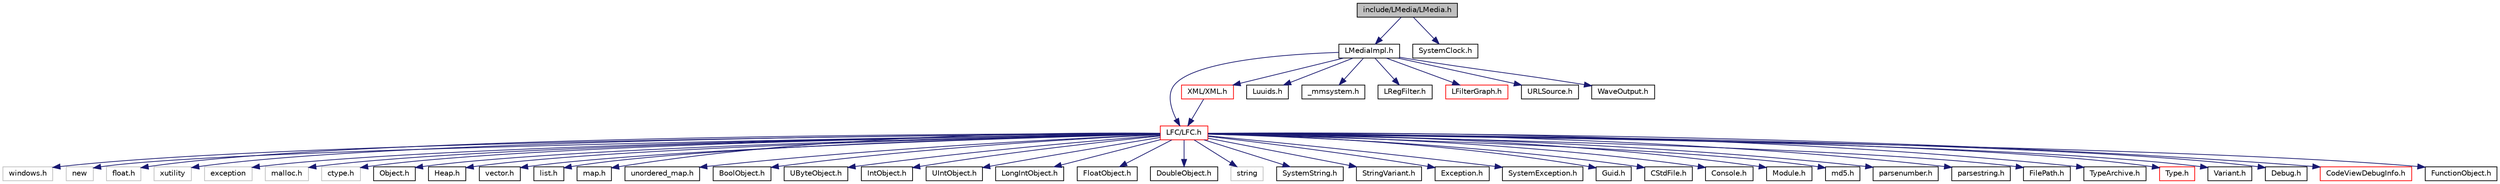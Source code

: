 digraph G
{
  edge [fontname="Helvetica",fontsize="10",labelfontname="Helvetica",labelfontsize="10"];
  node [fontname="Helvetica",fontsize="10",shape=record];
  Node1 [label="include/LMedia/LMedia.h",height=0.2,width=0.4,color="black", fillcolor="grey75", style="filled" fontcolor="black"];
  Node1 -> Node2 [color="midnightblue",fontsize="10",style="solid",fontname="Helvetica"];
  Node2 [label="LMediaImpl.h",height=0.2,width=0.4,color="black", fillcolor="white", style="filled",URL="$_l_media_impl_8h.html"];
  Node2 -> Node3 [color="midnightblue",fontsize="10",style="solid",fontname="Helvetica"];
  Node3 [label="LFC/LFC.h",height=0.2,width=0.4,color="red", fillcolor="white", style="filled",URL="$_l_f_c_8h.html"];
  Node3 -> Node4 [color="midnightblue",fontsize="10",style="solid",fontname="Helvetica"];
  Node4 [label="windows.h",height=0.2,width=0.4,color="grey75", fillcolor="white", style="filled"];
  Node3 -> Node5 [color="midnightblue",fontsize="10",style="solid",fontname="Helvetica"];
  Node5 [label="new",height=0.2,width=0.4,color="grey75", fillcolor="white", style="filled"];
  Node3 -> Node6 [color="midnightblue",fontsize="10",style="solid",fontname="Helvetica"];
  Node6 [label="float.h",height=0.2,width=0.4,color="grey75", fillcolor="white", style="filled"];
  Node3 -> Node7 [color="midnightblue",fontsize="10",style="solid",fontname="Helvetica"];
  Node7 [label="xutility",height=0.2,width=0.4,color="grey75", fillcolor="white", style="filled"];
  Node3 -> Node8 [color="midnightblue",fontsize="10",style="solid",fontname="Helvetica"];
  Node8 [label="exception",height=0.2,width=0.4,color="grey75", fillcolor="white", style="filled"];
  Node3 -> Node9 [color="midnightblue",fontsize="10",style="solid",fontname="Helvetica"];
  Node9 [label="malloc.h",height=0.2,width=0.4,color="grey75", fillcolor="white", style="filled"];
  Node3 -> Node10 [color="midnightblue",fontsize="10",style="solid",fontname="Helvetica"];
  Node10 [label="ctype.h",height=0.2,width=0.4,color="grey75", fillcolor="white", style="filled"];
  Node3 -> Node11 [color="midnightblue",fontsize="10",style="solid",fontname="Helvetica"];
  Node11 [label="Object.h",height=0.2,width=0.4,color="black", fillcolor="white", style="filled",URL="$_object_8h.html"];
  Node3 -> Node12 [color="midnightblue",fontsize="10",style="solid",fontname="Helvetica"];
  Node12 [label="Heap.h",height=0.2,width=0.4,color="black", fillcolor="white", style="filled",URL="$_heap_8h.html"];
  Node3 -> Node13 [color="midnightblue",fontsize="10",style="solid",fontname="Helvetica"];
  Node13 [label="vector.h",height=0.2,width=0.4,color="black", fillcolor="white", style="filled",URL="$vector_8h.html"];
  Node3 -> Node14 [color="midnightblue",fontsize="10",style="solid",fontname="Helvetica"];
  Node14 [label="list.h",height=0.2,width=0.4,color="black", fillcolor="white", style="filled",URL="$list_8h.html"];
  Node3 -> Node15 [color="midnightblue",fontsize="10",style="solid",fontname="Helvetica"];
  Node15 [label="map.h",height=0.2,width=0.4,color="black", fillcolor="white", style="filled",URL="$map_8h.html"];
  Node3 -> Node16 [color="midnightblue",fontsize="10",style="solid",fontname="Helvetica"];
  Node16 [label="unordered_map.h",height=0.2,width=0.4,color="black", fillcolor="white", style="filled",URL="$unordered__map_8h.html"];
  Node3 -> Node17 [color="midnightblue",fontsize="10",style="solid",fontname="Helvetica"];
  Node17 [label="BoolObject.h",height=0.2,width=0.4,color="black", fillcolor="white", style="filled",URL="$_bool_object_8h.html"];
  Node3 -> Node18 [color="midnightblue",fontsize="10",style="solid",fontname="Helvetica"];
  Node18 [label="UByteObject.h",height=0.2,width=0.4,color="black", fillcolor="white", style="filled",URL="$_u_byte_object_8h.html"];
  Node3 -> Node19 [color="midnightblue",fontsize="10",style="solid",fontname="Helvetica"];
  Node19 [label="IntObject.h",height=0.2,width=0.4,color="black", fillcolor="white", style="filled",URL="$_int_object_8h.html"];
  Node3 -> Node20 [color="midnightblue",fontsize="10",style="solid",fontname="Helvetica"];
  Node20 [label="UIntObject.h",height=0.2,width=0.4,color="black", fillcolor="white", style="filled",URL="$_u_int_object_8h.html"];
  Node3 -> Node21 [color="midnightblue",fontsize="10",style="solid",fontname="Helvetica"];
  Node21 [label="LongIntObject.h",height=0.2,width=0.4,color="black", fillcolor="white", style="filled",URL="$_long_int_object_8h.html"];
  Node3 -> Node22 [color="midnightblue",fontsize="10",style="solid",fontname="Helvetica"];
  Node22 [label="FloatObject.h",height=0.2,width=0.4,color="black", fillcolor="white", style="filled",URL="$_float_object_8h.html"];
  Node3 -> Node23 [color="midnightblue",fontsize="10",style="solid",fontname="Helvetica"];
  Node23 [label="DoubleObject.h",height=0.2,width=0.4,color="black", fillcolor="white", style="filled",URL="$_double_object_8h.html"];
  Node3 -> Node24 [color="midnightblue",fontsize="10",style="solid",fontname="Helvetica"];
  Node24 [label="string",height=0.2,width=0.4,color="grey75", fillcolor="white", style="filled"];
  Node3 -> Node25 [color="midnightblue",fontsize="10",style="solid",fontname="Helvetica"];
  Node25 [label="SystemString.h",height=0.2,width=0.4,color="black", fillcolor="white", style="filled",URL="$_system_string_8h.html"];
  Node3 -> Node26 [color="midnightblue",fontsize="10",style="solid",fontname="Helvetica"];
  Node26 [label="StringVariant.h",height=0.2,width=0.4,color="black", fillcolor="white", style="filled",URL="$_string_variant_8h.html"];
  Node3 -> Node27 [color="midnightblue",fontsize="10",style="solid",fontname="Helvetica"];
  Node27 [label="Exception.h",height=0.2,width=0.4,color="black", fillcolor="white", style="filled",URL="$_exception_8h.html"];
  Node3 -> Node28 [color="midnightblue",fontsize="10",style="solid",fontname="Helvetica"];
  Node28 [label="SystemException.h",height=0.2,width=0.4,color="black", fillcolor="white", style="filled",URL="$_system_exception_8h.html"];
  Node3 -> Node29 [color="midnightblue",fontsize="10",style="solid",fontname="Helvetica"];
  Node29 [label="Guid.h",height=0.2,width=0.4,color="black", fillcolor="white", style="filled",URL="$_guid_8h.html"];
  Node3 -> Node30 [color="midnightblue",fontsize="10",style="solid",fontname="Helvetica"];
  Node30 [label="CStdFile.h",height=0.2,width=0.4,color="black", fillcolor="white", style="filled",URL="$_c_std_file_8h.html"];
  Node3 -> Node31 [color="midnightblue",fontsize="10",style="solid",fontname="Helvetica"];
  Node31 [label="Console.h",height=0.2,width=0.4,color="black", fillcolor="white", style="filled",URL="$_console_8h.html"];
  Node3 -> Node32 [color="midnightblue",fontsize="10",style="solid",fontname="Helvetica"];
  Node32 [label="Module.h",height=0.2,width=0.4,color="black", fillcolor="white", style="filled",URL="$_module_8h.html"];
  Node3 -> Node33 [color="midnightblue",fontsize="10",style="solid",fontname="Helvetica"];
  Node33 [label="md5.h",height=0.2,width=0.4,color="black", fillcolor="white", style="filled",URL="$md5_8h.html"];
  Node3 -> Node34 [color="midnightblue",fontsize="10",style="solid",fontname="Helvetica"];
  Node34 [label="parsenumber.h",height=0.2,width=0.4,color="black", fillcolor="white", style="filled",URL="$parsenumber_8h.html"];
  Node3 -> Node35 [color="midnightblue",fontsize="10",style="solid",fontname="Helvetica"];
  Node35 [label="parsestring.h",height=0.2,width=0.4,color="black", fillcolor="white", style="filled",URL="$parsestring_8h.html"];
  Node3 -> Node36 [color="midnightblue",fontsize="10",style="solid",fontname="Helvetica"];
  Node36 [label="FilePath.h",height=0.2,width=0.4,color="black", fillcolor="white", style="filled",URL="$_file_path_8h.html"];
  Node3 -> Node37 [color="midnightblue",fontsize="10",style="solid",fontname="Helvetica"];
  Node37 [label="TypeArchive.h",height=0.2,width=0.4,color="black", fillcolor="white", style="filled",URL="$_type_archive_8h.html"];
  Node3 -> Node38 [color="midnightblue",fontsize="10",style="solid",fontname="Helvetica"];
  Node38 [label="Type.h",height=0.2,width=0.4,color="red", fillcolor="white", style="filled",URL="$_type_8h.html"];
  Node3 -> Node39 [color="midnightblue",fontsize="10",style="solid",fontname="Helvetica"];
  Node39 [label="Variant.h",height=0.2,width=0.4,color="black", fillcolor="white", style="filled",URL="$_variant_8h.html"];
  Node3 -> Node40 [color="midnightblue",fontsize="10",style="solid",fontname="Helvetica"];
  Node40 [label="Debug.h",height=0.2,width=0.4,color="black", fillcolor="white", style="filled",URL="$_debug_8h.html"];
  Node3 -> Node41 [color="midnightblue",fontsize="10",style="solid",fontname="Helvetica"];
  Node41 [label="CodeViewDebugInfo.h",height=0.2,width=0.4,color="red", fillcolor="white", style="filled",URL="$_code_view_debug_info_8h.html"];
  Node3 -> Node42 [color="midnightblue",fontsize="10",style="solid",fontname="Helvetica"];
  Node42 [label="FunctionObject.h",height=0.2,width=0.4,color="black", fillcolor="white", style="filled",URL="$_function_object_8h.html"];
  Node2 -> Node43 [color="midnightblue",fontsize="10",style="solid",fontname="Helvetica"];
  Node43 [label="XML/XML.h",height=0.2,width=0.4,color="red", fillcolor="white", style="filled",URL="$_x_m_l_8h.html"];
  Node43 -> Node3 [color="midnightblue",fontsize="10",style="solid",fontname="Helvetica"];
  Node2 -> Node44 [color="midnightblue",fontsize="10",style="solid",fontname="Helvetica"];
  Node44 [label="Luuids.h",height=0.2,width=0.4,color="black", fillcolor="white", style="filled",URL="$_luuids_8h.html"];
  Node2 -> Node45 [color="midnightblue",fontsize="10",style="solid",fontname="Helvetica"];
  Node45 [label="_mmsystem.h",height=0.2,width=0.4,color="black", fillcolor="white", style="filled",URL="$__mmsystem_8h.html"];
  Node2 -> Node46 [color="midnightblue",fontsize="10",style="solid",fontname="Helvetica"];
  Node46 [label="LRegFilter.h",height=0.2,width=0.4,color="black", fillcolor="white", style="filled",URL="$_l_reg_filter_8h.html"];
  Node2 -> Node47 [color="midnightblue",fontsize="10",style="solid",fontname="Helvetica"];
  Node47 [label="LFilterGraph.h",height=0.2,width=0.4,color="red", fillcolor="white", style="filled",URL="$_l_filter_graph_8h.html"];
  Node2 -> Node48 [color="midnightblue",fontsize="10",style="solid",fontname="Helvetica"];
  Node48 [label="URLSource.h",height=0.2,width=0.4,color="black", fillcolor="white", style="filled",URL="$_u_r_l_source_8h.html"];
  Node2 -> Node49 [color="midnightblue",fontsize="10",style="solid",fontname="Helvetica"];
  Node49 [label="WaveOutput.h",height=0.2,width=0.4,color="black", fillcolor="white", style="filled",URL="$_wave_output_8h.html"];
  Node1 -> Node50 [color="midnightblue",fontsize="10",style="solid",fontname="Helvetica"];
  Node50 [label="SystemClock.h",height=0.2,width=0.4,color="black", fillcolor="white", style="filled",URL="$_system_clock_8h.html"];
}
